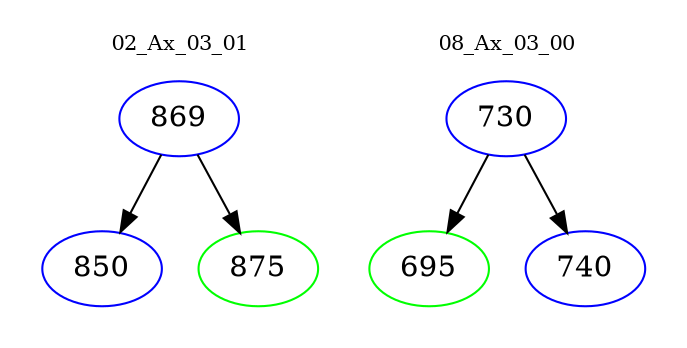 digraph{
subgraph cluster_0 {
color = white
label = "02_Ax_03_01";
fontsize=10;
T0_869 [label="869", color="blue"]
T0_869 -> T0_850 [color="black"]
T0_850 [label="850", color="blue"]
T0_869 -> T0_875 [color="black"]
T0_875 [label="875", color="green"]
}
subgraph cluster_1 {
color = white
label = "08_Ax_03_00";
fontsize=10;
T1_730 [label="730", color="blue"]
T1_730 -> T1_695 [color="black"]
T1_695 [label="695", color="green"]
T1_730 -> T1_740 [color="black"]
T1_740 [label="740", color="blue"]
}
}
